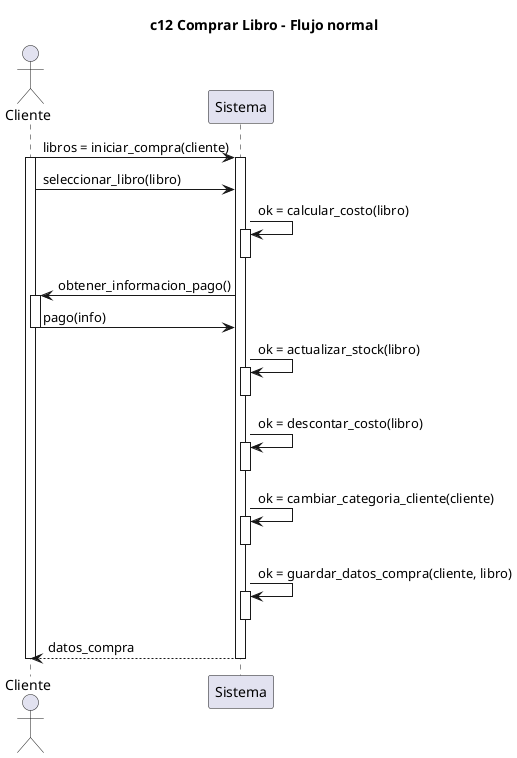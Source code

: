 @startuml


title c12 Comprar Libro - Flujo normal

actor Cliente as c
participant Sistema as s

c -> s : libros = iniciar_compra(cliente)
activate c
    activate s
            c -> s : seleccionar_libro(libro)

            s -> s : ok = calcular_costo(libro)
            activate s
            deactivate s

            c <- s : obtener_informacion_pago()
            activate c
                c -> s : pago(info)
            deactivate c

            s -> s : ok = actualizar_stock(libro)
            activate s
            deactivate s            

            s -> s : ok = descontar_costo(libro)
            activate s
            deactivate s

            s -> s : ok = cambiar_categoria_cliente(cliente)
            activate s
            deactivate s

            s -> s : ok = guardar_datos_compra(cliente, libro)
            activate s
            deactivate s

            c <-- s : datos_compra

    deactivate s

deactivate c

@enduml